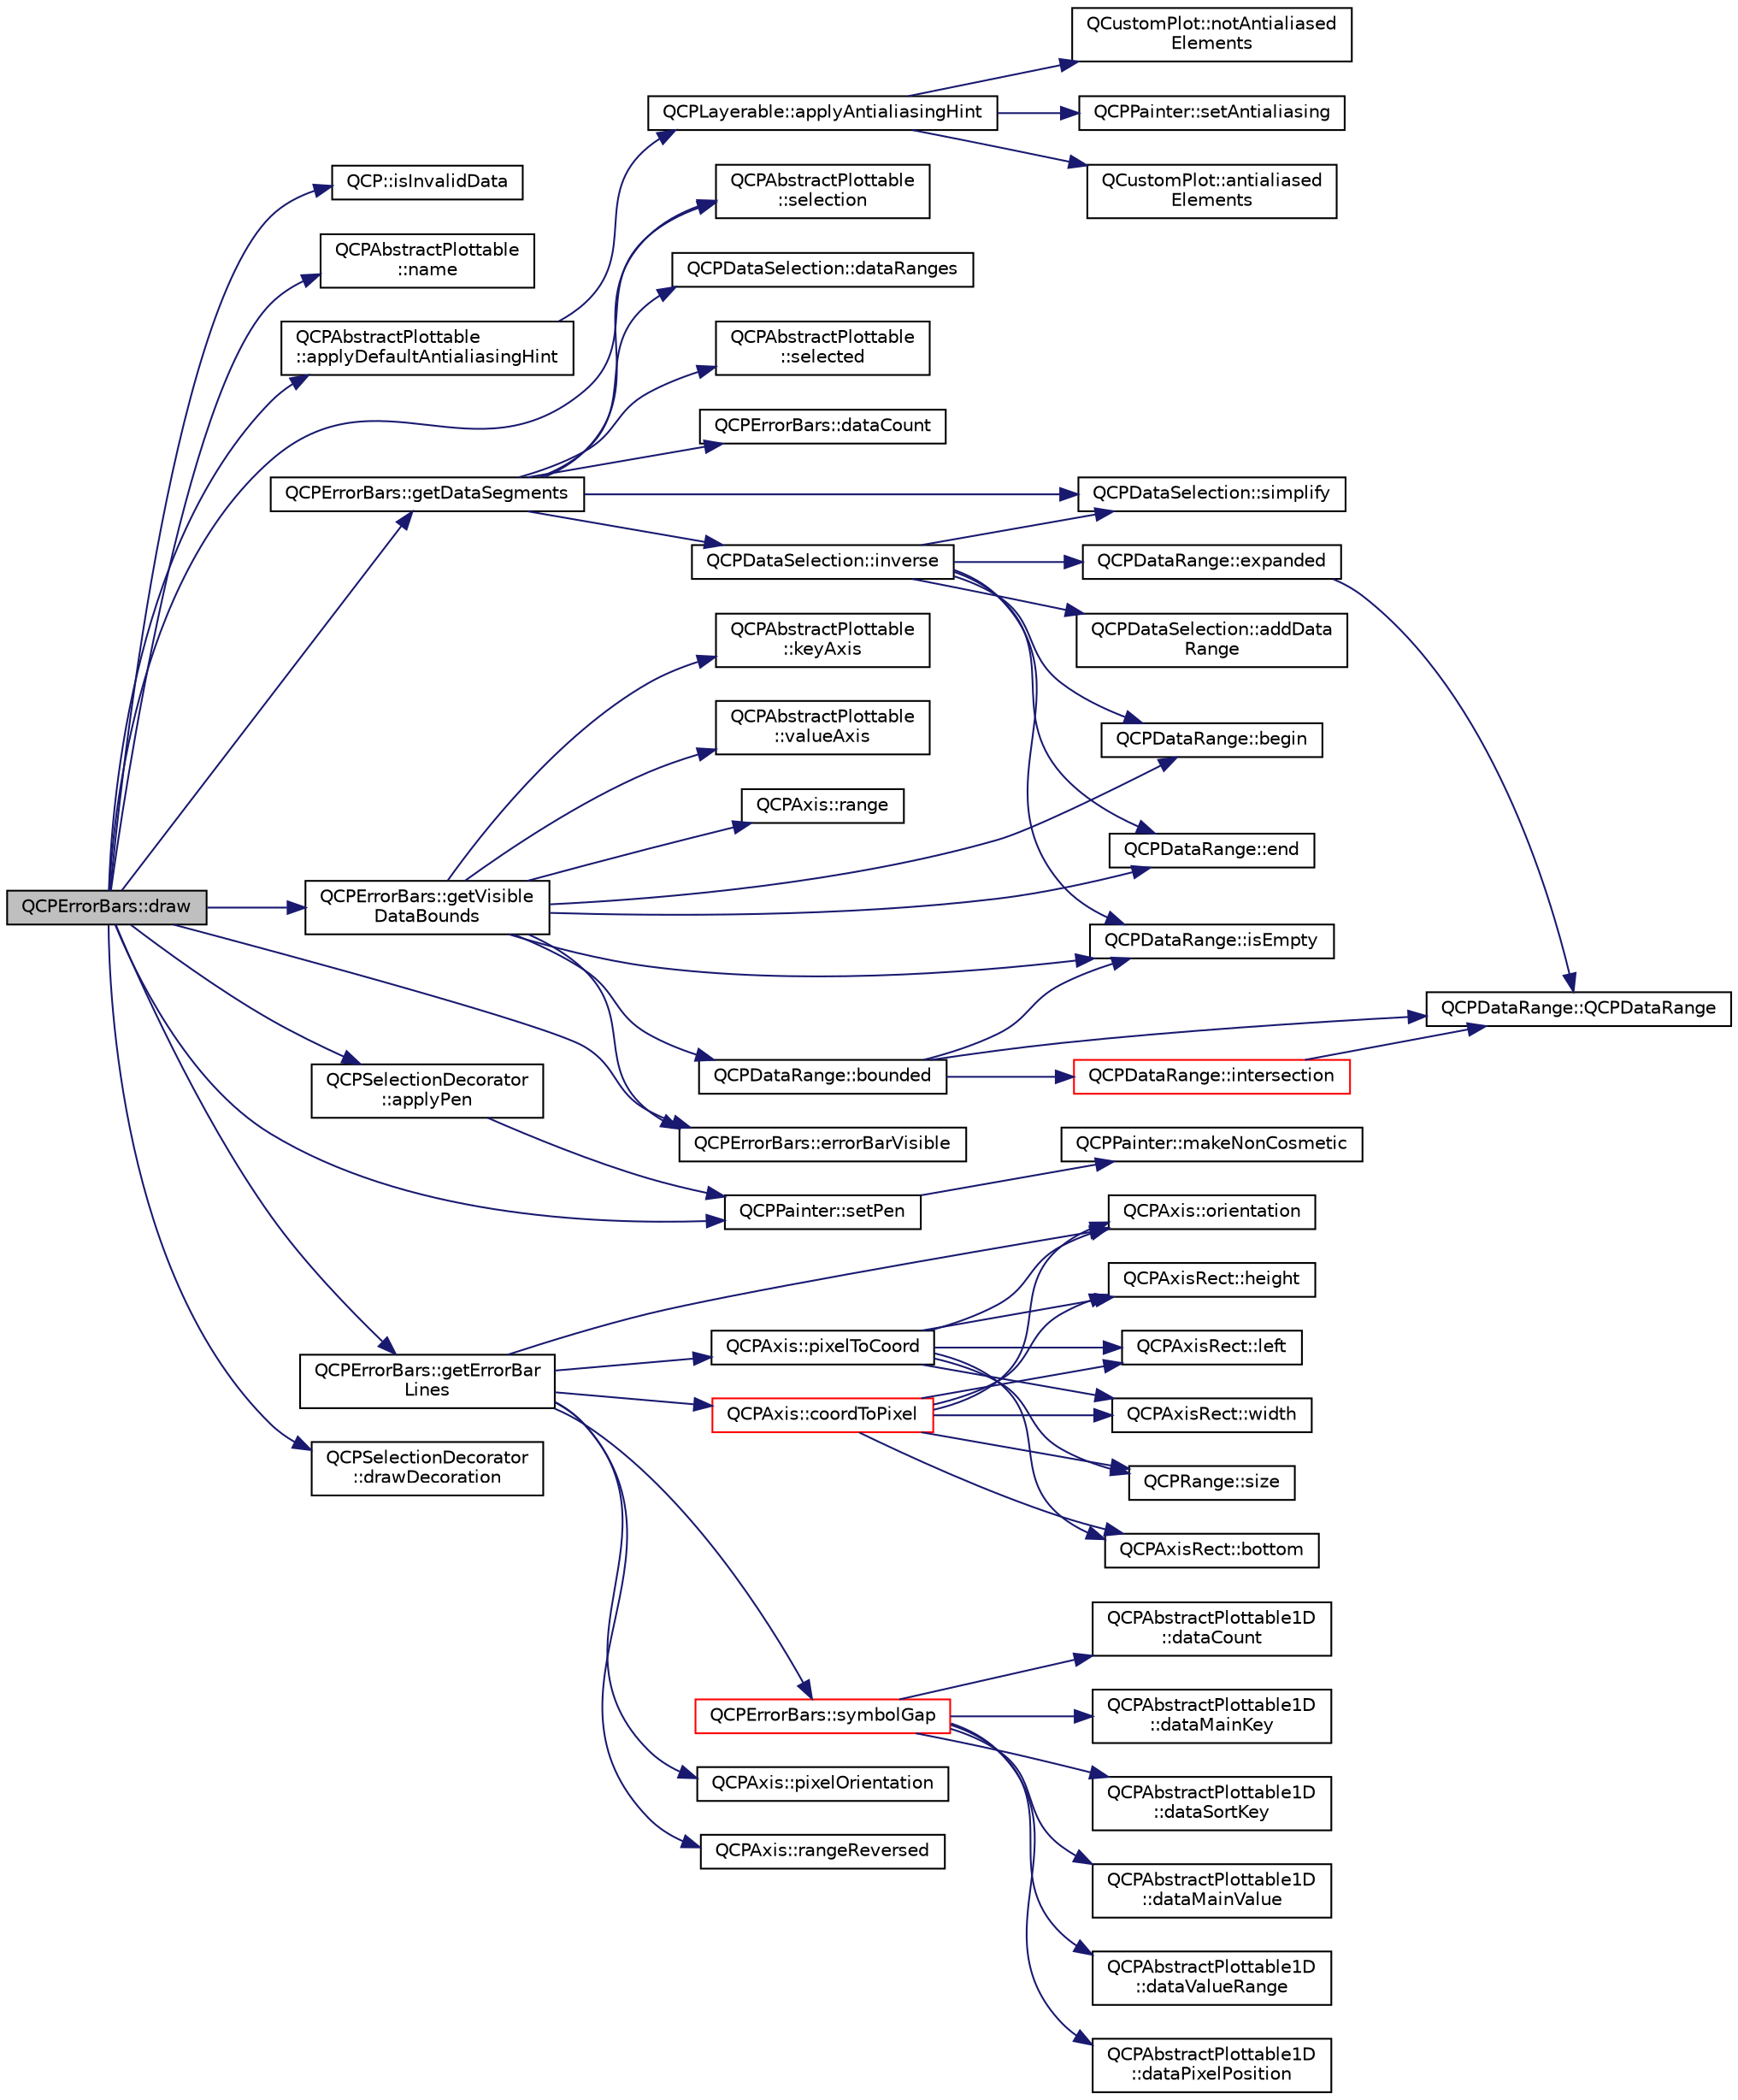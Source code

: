 digraph "QCPErrorBars::draw"
{
  edge [fontname="Helvetica",fontsize="10",labelfontname="Helvetica",labelfontsize="10"];
  node [fontname="Helvetica",fontsize="10",shape=record];
  rankdir="LR";
  Node39 [label="QCPErrorBars::draw",height=0.2,width=0.4,color="black", fillcolor="grey75", style="filled", fontcolor="black"];
  Node39 -> Node40 [color="midnightblue",fontsize="10",style="solid",fontname="Helvetica"];
  Node40 [label="QCP::isInvalidData",height=0.2,width=0.4,color="black", fillcolor="white", style="filled",URL="$namespace_q_c_p.html#a07ab701c05329089f933b9cae2638a63"];
  Node39 -> Node41 [color="midnightblue",fontsize="10",style="solid",fontname="Helvetica"];
  Node41 [label="QCPAbstractPlottable\l::name",height=0.2,width=0.4,color="black", fillcolor="white", style="filled",URL="$class_q_c_p_abstract_plottable.html#a52c226eefcb1920240eeabae574d28c0"];
  Node39 -> Node42 [color="midnightblue",fontsize="10",style="solid",fontname="Helvetica"];
  Node42 [label="QCPAbstractPlottable\l::applyDefaultAntialiasingHint",height=0.2,width=0.4,color="black", fillcolor="white", style="filled",URL="$class_q_c_p_abstract_plottable.html#ac032077fb0db93d6faa3273d02363398"];
  Node42 -> Node43 [color="midnightblue",fontsize="10",style="solid",fontname="Helvetica"];
  Node43 [label="QCPLayerable::applyAntialiasingHint",height=0.2,width=0.4,color="black", fillcolor="white", style="filled",URL="$class_q_c_p_layerable.html#acb663e375d2d36dc5c55021ee5a2119b"];
  Node43 -> Node44 [color="midnightblue",fontsize="10",style="solid",fontname="Helvetica"];
  Node44 [label="QCustomPlot::notAntialiased\lElements",height=0.2,width=0.4,color="black", fillcolor="white", style="filled",URL="$class_q_custom_plot.html#a75571bc5b2167e83def132fc993091b3"];
  Node43 -> Node45 [color="midnightblue",fontsize="10",style="solid",fontname="Helvetica"];
  Node45 [label="QCPPainter::setAntialiasing",height=0.2,width=0.4,color="black", fillcolor="white", style="filled",URL="$class_q_c_p_painter.html#aaba1deb9188244d9ea65b035112b4d05"];
  Node43 -> Node46 [color="midnightblue",fontsize="10",style="solid",fontname="Helvetica"];
  Node46 [label="QCustomPlot::antialiased\lElements",height=0.2,width=0.4,color="black", fillcolor="white", style="filled",URL="$class_q_custom_plot.html#a631762eb183aceecee73d30e108641ee"];
  Node39 -> Node47 [color="midnightblue",fontsize="10",style="solid",fontname="Helvetica"];
  Node47 [label="QCPErrorBars::getDataSegments",height=0.2,width=0.4,color="black", fillcolor="white", style="filled",URL="$class_q_c_p_error_bars.html#a243e0bb2563fc2e9f08efd77e7175abf"];
  Node47 -> Node48 [color="midnightblue",fontsize="10",style="solid",fontname="Helvetica"];
  Node48 [label="QCPAbstractPlottable\l::selected",height=0.2,width=0.4,color="black", fillcolor="white", style="filled",URL="$class_q_c_p_abstract_plottable.html#a0b3b514474fe93354fc74cfc144184b4"];
  Node47 -> Node49 [color="midnightblue",fontsize="10",style="solid",fontname="Helvetica"];
  Node49 [label="QCPErrorBars::dataCount",height=0.2,width=0.4,color="black", fillcolor="white", style="filled",URL="$class_q_c_p_error_bars.html#a18b797c62f2af000b926e52eb46d97c7"];
  Node47 -> Node50 [color="midnightblue",fontsize="10",style="solid",fontname="Helvetica"];
  Node50 [label="QCPAbstractPlottable\l::selection",height=0.2,width=0.4,color="black", fillcolor="white", style="filled",URL="$class_q_c_p_abstract_plottable.html#a040bf09f41d456284cfd39cc37aa068f"];
  Node47 -> Node51 [color="midnightblue",fontsize="10",style="solid",fontname="Helvetica"];
  Node51 [label="QCPDataSelection::simplify",height=0.2,width=0.4,color="black", fillcolor="white", style="filled",URL="$class_q_c_p_data_selection.html#a4a2fbad1a6e4d1dd26fdfdf88956f2a4"];
  Node47 -> Node52 [color="midnightblue",fontsize="10",style="solid",fontname="Helvetica"];
  Node52 [label="QCPDataSelection::dataRanges",height=0.2,width=0.4,color="black", fillcolor="white", style="filled",URL="$class_q_c_p_data_selection.html#ac3b1c5e7713d380cd9e447f4556b94da"];
  Node47 -> Node53 [color="midnightblue",fontsize="10",style="solid",fontname="Helvetica"];
  Node53 [label="QCPDataSelection::inverse",height=0.2,width=0.4,color="black", fillcolor="white", style="filled",URL="$class_q_c_p_data_selection.html#ae8097f4e4ffee7b1b5df27c93eb365db"];
  Node53 -> Node54 [color="midnightblue",fontsize="10",style="solid",fontname="Helvetica"];
  Node54 [label="QCPDataRange::isEmpty",height=0.2,width=0.4,color="black", fillcolor="white", style="filled",URL="$class_q_c_p_data_range.html#ac32e53fc05d6cd2eac96b96a7265d3b8"];
  Node53 -> Node55 [color="midnightblue",fontsize="10",style="solid",fontname="Helvetica"];
  Node55 [label="QCPDataRange::expanded",height=0.2,width=0.4,color="black", fillcolor="white", style="filled",URL="$class_q_c_p_data_range.html#a36c8ad8acf177ffeb0a72c8d73030844"];
  Node55 -> Node56 [color="midnightblue",fontsize="10",style="solid",fontname="Helvetica"];
  Node56 [label="QCPDataRange::QCPDataRange",height=0.2,width=0.4,color="black", fillcolor="white", style="filled",URL="$class_q_c_p_data_range.html#a49e72fd9bace1da9d875136dcc04c986"];
  Node53 -> Node57 [color="midnightblue",fontsize="10",style="solid",fontname="Helvetica"];
  Node57 [label="QCPDataRange::begin",height=0.2,width=0.4,color="black", fillcolor="white", style="filled",URL="$class_q_c_p_data_range.html#ae76d7eba9defdfafcd0fc41096793129"];
  Node53 -> Node58 [color="midnightblue",fontsize="10",style="solid",fontname="Helvetica"];
  Node58 [label="QCPDataSelection::addData\lRange",height=0.2,width=0.4,color="black", fillcolor="white", style="filled",URL="$class_q_c_p_data_selection.html#a46740c5aa7b80ae9b2abf6985d61b74f"];
  Node53 -> Node59 [color="midnightblue",fontsize="10",style="solid",fontname="Helvetica"];
  Node59 [label="QCPDataRange::end",height=0.2,width=0.4,color="black", fillcolor="white", style="filled",URL="$class_q_c_p_data_range.html#aee1b20fb045929c3753ee2ce14af7630"];
  Node53 -> Node51 [color="midnightblue",fontsize="10",style="solid",fontname="Helvetica"];
  Node39 -> Node60 [color="midnightblue",fontsize="10",style="solid",fontname="Helvetica"];
  Node60 [label="QCPErrorBars::getVisible\lDataBounds",height=0.2,width=0.4,color="black", fillcolor="white", style="filled",URL="$class_q_c_p_error_bars.html#aac9ffa98815035d300b2e9a67495ba4c"];
  Node60 -> Node61 [color="midnightblue",fontsize="10",style="solid",fontname="Helvetica"];
  Node61 [label="QCPAbstractPlottable\l::keyAxis",height=0.2,width=0.4,color="black", fillcolor="white", style="filled",URL="$class_q_c_p_abstract_plottable.html#a2cdd6f0dd5e9a979037f86b4000d9cfe"];
  Node60 -> Node62 [color="midnightblue",fontsize="10",style="solid",fontname="Helvetica"];
  Node62 [label="QCPAbstractPlottable\l::valueAxis",height=0.2,width=0.4,color="black", fillcolor="white", style="filled",URL="$class_q_c_p_abstract_plottable.html#af47809a644a68ffd955fb30b01fb4f2f"];
  Node60 -> Node54 [color="midnightblue",fontsize="10",style="solid",fontname="Helvetica"];
  Node60 -> Node63 [color="midnightblue",fontsize="10",style="solid",fontname="Helvetica"];
  Node63 [label="QCPDataRange::bounded",height=0.2,width=0.4,color="black", fillcolor="white", style="filled",URL="$class_q_c_p_data_range.html#a93529421d12fdd3a8bdb2b8061936352"];
  Node63 -> Node64 [color="midnightblue",fontsize="10",style="solid",fontname="Helvetica"];
  Node64 [label="QCPDataRange::intersection",height=0.2,width=0.4,color="red", fillcolor="white", style="filled",URL="$class_q_c_p_data_range.html#a84e1e03129dd52528efb4bac18d30183"];
  Node64 -> Node56 [color="midnightblue",fontsize="10",style="solid",fontname="Helvetica"];
  Node63 -> Node54 [color="midnightblue",fontsize="10",style="solid",fontname="Helvetica"];
  Node63 -> Node56 [color="midnightblue",fontsize="10",style="solid",fontname="Helvetica"];
  Node60 -> Node66 [color="midnightblue",fontsize="10",style="solid",fontname="Helvetica"];
  Node66 [label="QCPAxis::range",height=0.2,width=0.4,color="black", fillcolor="white", style="filled",URL="$class_q_c_p_axis.html#ac4058855a81f1a883cf2e754f6a6acb1"];
  Node60 -> Node57 [color="midnightblue",fontsize="10",style="solid",fontname="Helvetica"];
  Node60 -> Node67 [color="midnightblue",fontsize="10",style="solid",fontname="Helvetica"];
  Node67 [label="QCPErrorBars::errorBarVisible",height=0.2,width=0.4,color="black", fillcolor="white", style="filled",URL="$class_q_c_p_error_bars.html#a5ad9abccb1be3df25485ad7dc21b3b89"];
  Node60 -> Node59 [color="midnightblue",fontsize="10",style="solid",fontname="Helvetica"];
  Node39 -> Node68 [color="midnightblue",fontsize="10",style="solid",fontname="Helvetica"];
  Node68 [label="QCPSelectionDecorator\l::applyPen",height=0.2,width=0.4,color="black", fillcolor="white", style="filled",URL="$class_q_c_p_selection_decorator.html#a75098893f7d08660ea449206810679d7"];
  Node68 -> Node69 [color="midnightblue",fontsize="10",style="solid",fontname="Helvetica"];
  Node69 [label="QCPPainter::setPen",height=0.2,width=0.4,color="black", fillcolor="white", style="filled",URL="$class_q_c_p_painter.html#af9c7a4cd1791403901f8c5b82a150195"];
  Node69 -> Node70 [color="midnightblue",fontsize="10",style="solid",fontname="Helvetica"];
  Node70 [label="QCPPainter::makeNonCosmetic",height=0.2,width=0.4,color="black", fillcolor="white", style="filled",URL="$class_q_c_p_painter.html#a7e63fbcf47e35c6f2ecd11b8fef7c7d8"];
  Node39 -> Node69 [color="midnightblue",fontsize="10",style="solid",fontname="Helvetica"];
  Node39 -> Node67 [color="midnightblue",fontsize="10",style="solid",fontname="Helvetica"];
  Node39 -> Node71 [color="midnightblue",fontsize="10",style="solid",fontname="Helvetica"];
  Node71 [label="QCPErrorBars::getErrorBar\lLines",height=0.2,width=0.4,color="black", fillcolor="white", style="filled",URL="$class_q_c_p_error_bars.html#abeea5ff0d66732bbfc9b74869d8c552e"];
  Node71 -> Node72 [color="midnightblue",fontsize="10",style="solid",fontname="Helvetica"];
  Node72 [label="QCPAxis::orientation",height=0.2,width=0.4,color="black", fillcolor="white", style="filled",URL="$class_q_c_p_axis.html#ab988ef4538e2655bb77bd138189cd42e"];
  Node71 -> Node73 [color="midnightblue",fontsize="10",style="solid",fontname="Helvetica"];
  Node73 [label="QCPAxis::pixelToCoord",height=0.2,width=0.4,color="black", fillcolor="white", style="filled",URL="$class_q_c_p_axis.html#a536ef8f624cac59b6b6fdcb495723c57"];
  Node73 -> Node72 [color="midnightblue",fontsize="10",style="solid",fontname="Helvetica"];
  Node73 -> Node74 [color="midnightblue",fontsize="10",style="solid",fontname="Helvetica"];
  Node74 [label="QCPAxisRect::left",height=0.2,width=0.4,color="black", fillcolor="white", style="filled",URL="$class_q_c_p_axis_rect.html#afb4a3de02046b20b9310bdb8fca781c3"];
  Node73 -> Node75 [color="midnightblue",fontsize="10",style="solid",fontname="Helvetica"];
  Node75 [label="QCPAxisRect::width",height=0.2,width=0.4,color="black", fillcolor="white", style="filled",URL="$class_q_c_p_axis_rect.html#a204645398a4f9d0b0189385c7c2cfb91"];
  Node73 -> Node76 [color="midnightblue",fontsize="10",style="solid",fontname="Helvetica"];
  Node76 [label="QCPRange::size",height=0.2,width=0.4,color="black", fillcolor="white", style="filled",URL="$class_q_c_p_range.html#a62326e7cc4316b96df6a60813230e63f"];
  Node73 -> Node77 [color="midnightblue",fontsize="10",style="solid",fontname="Helvetica"];
  Node77 [label="QCPAxisRect::bottom",height=0.2,width=0.4,color="black", fillcolor="white", style="filled",URL="$class_q_c_p_axis_rect.html#acefdf1abaa8a8ab681e906cc2be9581e"];
  Node73 -> Node78 [color="midnightblue",fontsize="10",style="solid",fontname="Helvetica"];
  Node78 [label="QCPAxisRect::height",height=0.2,width=0.4,color="black", fillcolor="white", style="filled",URL="$class_q_c_p_axis_rect.html#acc4377809e79d9a089ab790f39429b0d"];
  Node71 -> Node79 [color="midnightblue",fontsize="10",style="solid",fontname="Helvetica"];
  Node79 [label="QCPErrorBars::symbolGap",height=0.2,width=0.4,color="red", fillcolor="white", style="filled",URL="$class_q_c_p_error_bars.html#a2c969749fa0db565a42b80db9da5f388"];
  Node79 -> Node80 [color="midnightblue",fontsize="10",style="solid",fontname="Helvetica"];
  Node80 [label="QCPAbstractPlottable1D\l::dataCount",height=0.2,width=0.4,color="black", fillcolor="white", style="filled",URL="$class_q_c_p_abstract_plottable1_d.html#ab5dd99e4f1621e7dbd63438e0b02984e"];
  Node79 -> Node81 [color="midnightblue",fontsize="10",style="solid",fontname="Helvetica"];
  Node81 [label="QCPAbstractPlottable1D\l::dataMainKey",height=0.2,width=0.4,color="black", fillcolor="white", style="filled",URL="$class_q_c_p_abstract_plottable1_d.html#aeb156ebf5d3c8de906b428be30733ad8"];
  Node79 -> Node82 [color="midnightblue",fontsize="10",style="solid",fontname="Helvetica"];
  Node82 [label="QCPAbstractPlottable1D\l::dataSortKey",height=0.2,width=0.4,color="black", fillcolor="white", style="filled",URL="$class_q_c_p_abstract_plottable1_d.html#aa8277da921b009bce474437d50b4a2d8"];
  Node79 -> Node83 [color="midnightblue",fontsize="10",style="solid",fontname="Helvetica"];
  Node83 [label="QCPAbstractPlottable1D\l::dataMainValue",height=0.2,width=0.4,color="black", fillcolor="white", style="filled",URL="$class_q_c_p_abstract_plottable1_d.html#a6be0f657ba85a1688336d76ad649ecf2"];
  Node79 -> Node84 [color="midnightblue",fontsize="10",style="solid",fontname="Helvetica"];
  Node84 [label="QCPAbstractPlottable1D\l::dataValueRange",height=0.2,width=0.4,color="black", fillcolor="white", style="filled",URL="$class_q_c_p_abstract_plottable1_d.html#a55f937ba6a63e56e57f0b1a6e85a333a"];
  Node79 -> Node85 [color="midnightblue",fontsize="10",style="solid",fontname="Helvetica"];
  Node85 [label="QCPAbstractPlottable1D\l::dataPixelPosition",height=0.2,width=0.4,color="black", fillcolor="white", style="filled",URL="$class_q_c_p_abstract_plottable1_d.html#a6ca0699a6af5f25a7565de7c50ce13b2"];
  Node71 -> Node91 [color="midnightblue",fontsize="10",style="solid",fontname="Helvetica"];
  Node91 [label="QCPAxis::pixelOrientation",height=0.2,width=0.4,color="black", fillcolor="white", style="filled",URL="$class_q_c_p_axis.html#a45c45bed7e5666683b8d56afa66fa51f"];
  Node71 -> Node92 [color="midnightblue",fontsize="10",style="solid",fontname="Helvetica"];
  Node92 [label="QCPAxis::coordToPixel",height=0.2,width=0.4,color="red", fillcolor="white", style="filled",URL="$class_q_c_p_axis.html#af15d1b3a7f7e9b53d759d3ccff1fe4b4"];
  Node92 -> Node72 [color="midnightblue",fontsize="10",style="solid",fontname="Helvetica"];
  Node92 -> Node76 [color="midnightblue",fontsize="10",style="solid",fontname="Helvetica"];
  Node92 -> Node75 [color="midnightblue",fontsize="10",style="solid",fontname="Helvetica"];
  Node92 -> Node74 [color="midnightblue",fontsize="10",style="solid",fontname="Helvetica"];
  Node92 -> Node77 [color="midnightblue",fontsize="10",style="solid",fontname="Helvetica"];
  Node92 -> Node78 [color="midnightblue",fontsize="10",style="solid",fontname="Helvetica"];
  Node71 -> Node95 [color="midnightblue",fontsize="10",style="solid",fontname="Helvetica"];
  Node95 [label="QCPAxis::rangeReversed",height=0.2,width=0.4,color="black", fillcolor="white", style="filled",URL="$class_q_c_p_axis.html#ab9866dd1a78f1920f491ec12a794bec2"];
  Node39 -> Node96 [color="midnightblue",fontsize="10",style="solid",fontname="Helvetica"];
  Node96 [label="QCPSelectionDecorator\l::drawDecoration",height=0.2,width=0.4,color="black", fillcolor="white", style="filled",URL="$class_q_c_p_selection_decorator.html#a4f8eb49e277063845391e803ae23054a"];
  Node39 -> Node50 [color="midnightblue",fontsize="10",style="solid",fontname="Helvetica"];
}
